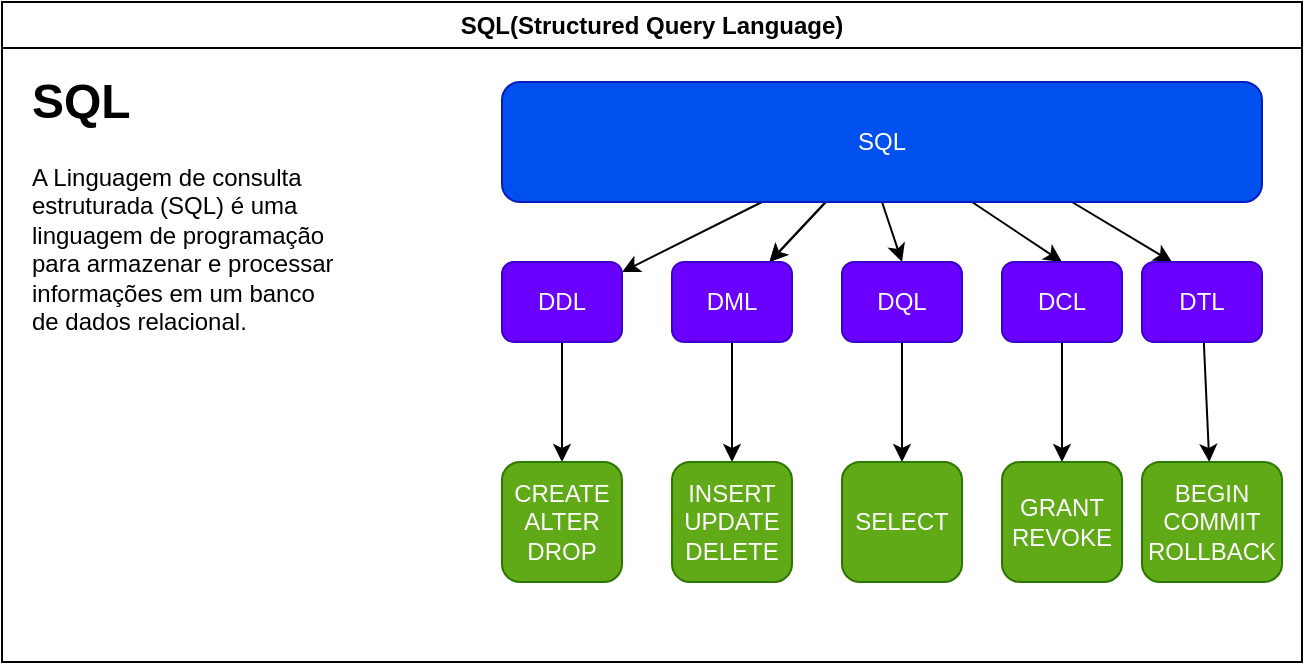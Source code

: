 <mxfile>
    <diagram id="QLJK071e09-AULbdd38f" name="Page-1">
        <mxGraphModel dx="496" dy="1887" grid="1" gridSize="10" guides="1" tooltips="1" connect="1" arrows="1" fold="1" page="1" pageScale="1" pageWidth="850" pageHeight="1100" math="0" shadow="0">
            <root>
                <mxCell id="0"/>
                <mxCell id="1" parent="0"/>
                <mxCell id="2" value="SQL(Structured Query Language)" style="swimlane;whiteSpace=wrap;html=1;" parent="1" vertex="1">
                    <mxGeometry x="30" y="-10" width="650" height="330" as="geometry"/>
                </mxCell>
                <mxCell id="3" value="&lt;h1&gt;SQL&lt;/h1&gt;&lt;p&gt;A Linguagem de consulta estruturada (SQL) é uma linguagem de programação para armazenar e processar informações em um banco de dados relacional.&lt;/p&gt;" style="text;html=1;strokeColor=none;fillColor=none;spacing=5;spacingTop=-20;whiteSpace=wrap;overflow=hidden;rounded=0;" parent="2" vertex="1">
                    <mxGeometry x="10" y="30" width="160" height="140" as="geometry"/>
                </mxCell>
                <mxCell id="6" value="" style="edgeStyle=none;html=1;" parent="2" source="4" target="5" edge="1">
                    <mxGeometry relative="1" as="geometry"/>
                </mxCell>
                <mxCell id="8" value="" style="edgeStyle=none;html=1;" parent="2" source="4" target="7" edge="1">
                    <mxGeometry relative="1" as="geometry"/>
                </mxCell>
                <mxCell id="12" value="" style="edgeStyle=none;html=1;" parent="2" source="4" target="7" edge="1">
                    <mxGeometry relative="1" as="geometry"/>
                </mxCell>
                <mxCell id="19" style="edgeStyle=none;html=1;exitX=0.5;exitY=1;exitDx=0;exitDy=0;entryX=0.5;entryY=0;entryDx=0;entryDy=0;" parent="2" source="4" target="16" edge="1">
                    <mxGeometry relative="1" as="geometry"/>
                </mxCell>
                <mxCell id="20" style="edgeStyle=none;html=1;entryX=0.5;entryY=0;entryDx=0;entryDy=0;" parent="2" source="4" target="17" edge="1">
                    <mxGeometry relative="1" as="geometry"/>
                </mxCell>
                <mxCell id="21" style="edgeStyle=none;html=1;exitX=0.75;exitY=1;exitDx=0;exitDy=0;entryX=0.25;entryY=0;entryDx=0;entryDy=0;" parent="2" source="4" target="18" edge="1">
                    <mxGeometry relative="1" as="geometry"/>
                </mxCell>
                <mxCell id="4" value="SQL" style="rounded=1;whiteSpace=wrap;html=1;fillColor=#0050ef;strokeColor=#001DBC;fontColor=#ffffff;" parent="2" vertex="1">
                    <mxGeometry x="250" y="40" width="380" height="60" as="geometry"/>
                </mxCell>
                <mxCell id="23" value="" style="edgeStyle=none;html=1;" edge="1" parent="2" source="5" target="22">
                    <mxGeometry relative="1" as="geometry"/>
                </mxCell>
                <mxCell id="5" value="DDL" style="rounded=1;whiteSpace=wrap;html=1;fillColor=#6a00ff;strokeColor=#3700CC;fontColor=#ffffff;" parent="2" vertex="1">
                    <mxGeometry x="250" y="130" width="60" height="40" as="geometry"/>
                </mxCell>
                <mxCell id="25" value="" style="edgeStyle=none;html=1;" edge="1" parent="2" source="7" target="24">
                    <mxGeometry relative="1" as="geometry"/>
                </mxCell>
                <mxCell id="7" value="DML" style="rounded=1;whiteSpace=wrap;html=1;fillColor=#6a00ff;strokeColor=#3700CC;fontColor=#ffffff;" parent="2" vertex="1">
                    <mxGeometry x="335" y="130" width="60" height="40" as="geometry"/>
                </mxCell>
                <mxCell id="27" value="" style="edgeStyle=none;html=1;" edge="1" parent="2" source="16" target="26">
                    <mxGeometry relative="1" as="geometry"/>
                </mxCell>
                <mxCell id="16" value="DQL" style="rounded=1;whiteSpace=wrap;html=1;fillColor=#6a00ff;strokeColor=#3700CC;fontColor=#ffffff;" parent="2" vertex="1">
                    <mxGeometry x="420" y="130" width="60" height="40" as="geometry"/>
                </mxCell>
                <mxCell id="29" value="" style="edgeStyle=none;html=1;" edge="1" parent="2" source="17" target="28">
                    <mxGeometry relative="1" as="geometry"/>
                </mxCell>
                <mxCell id="17" value="DCL" style="rounded=1;whiteSpace=wrap;html=1;fillColor=#6a00ff;strokeColor=#3700CC;fontColor=#ffffff;" parent="2" vertex="1">
                    <mxGeometry x="500" y="130" width="60" height="40" as="geometry"/>
                </mxCell>
                <mxCell id="31" value="" style="edgeStyle=none;html=1;" edge="1" parent="2" source="18" target="30">
                    <mxGeometry relative="1" as="geometry"/>
                </mxCell>
                <mxCell id="18" value="DTL" style="rounded=1;whiteSpace=wrap;html=1;fillColor=#6a00ff;strokeColor=#3700CC;fontColor=#ffffff;" parent="2" vertex="1">
                    <mxGeometry x="570" y="130" width="60" height="40" as="geometry"/>
                </mxCell>
                <mxCell id="22" value="CREATE&lt;br&gt;ALTER&lt;br&gt;DROP" style="rounded=1;whiteSpace=wrap;html=1;fillColor=#60a917;strokeColor=#2D7600;fontColor=#ffffff;" vertex="1" parent="2">
                    <mxGeometry x="250" y="230" width="60" height="60" as="geometry"/>
                </mxCell>
                <mxCell id="24" value="INSERT UPDATE&lt;br&gt;DELETE" style="rounded=1;whiteSpace=wrap;html=1;fillColor=#60a917;strokeColor=#2D7600;fontColor=#ffffff;" vertex="1" parent="2">
                    <mxGeometry x="335" y="230" width="60" height="60" as="geometry"/>
                </mxCell>
                <mxCell id="26" value="SELECT" style="rounded=1;whiteSpace=wrap;html=1;fillColor=#60a917;strokeColor=#2D7600;fontColor=#ffffff;" vertex="1" parent="2">
                    <mxGeometry x="420" y="230" width="60" height="60" as="geometry"/>
                </mxCell>
                <mxCell id="28" value="GRANT&lt;br&gt;REVOKE" style="rounded=1;whiteSpace=wrap;html=1;fillColor=#60a917;strokeColor=#2D7600;fontColor=#ffffff;" vertex="1" parent="2">
                    <mxGeometry x="500" y="230" width="60" height="60" as="geometry"/>
                </mxCell>
                <mxCell id="30" value="BEGIN&lt;br&gt;COMMIT&lt;br&gt;ROLLBACK" style="rounded=1;whiteSpace=wrap;html=1;fillColor=#60a917;strokeColor=#2D7600;fontColor=#ffffff;" vertex="1" parent="2">
                    <mxGeometry x="570" y="230" width="70" height="60" as="geometry"/>
                </mxCell>
            </root>
        </mxGraphModel>
    </diagram>
</mxfile>